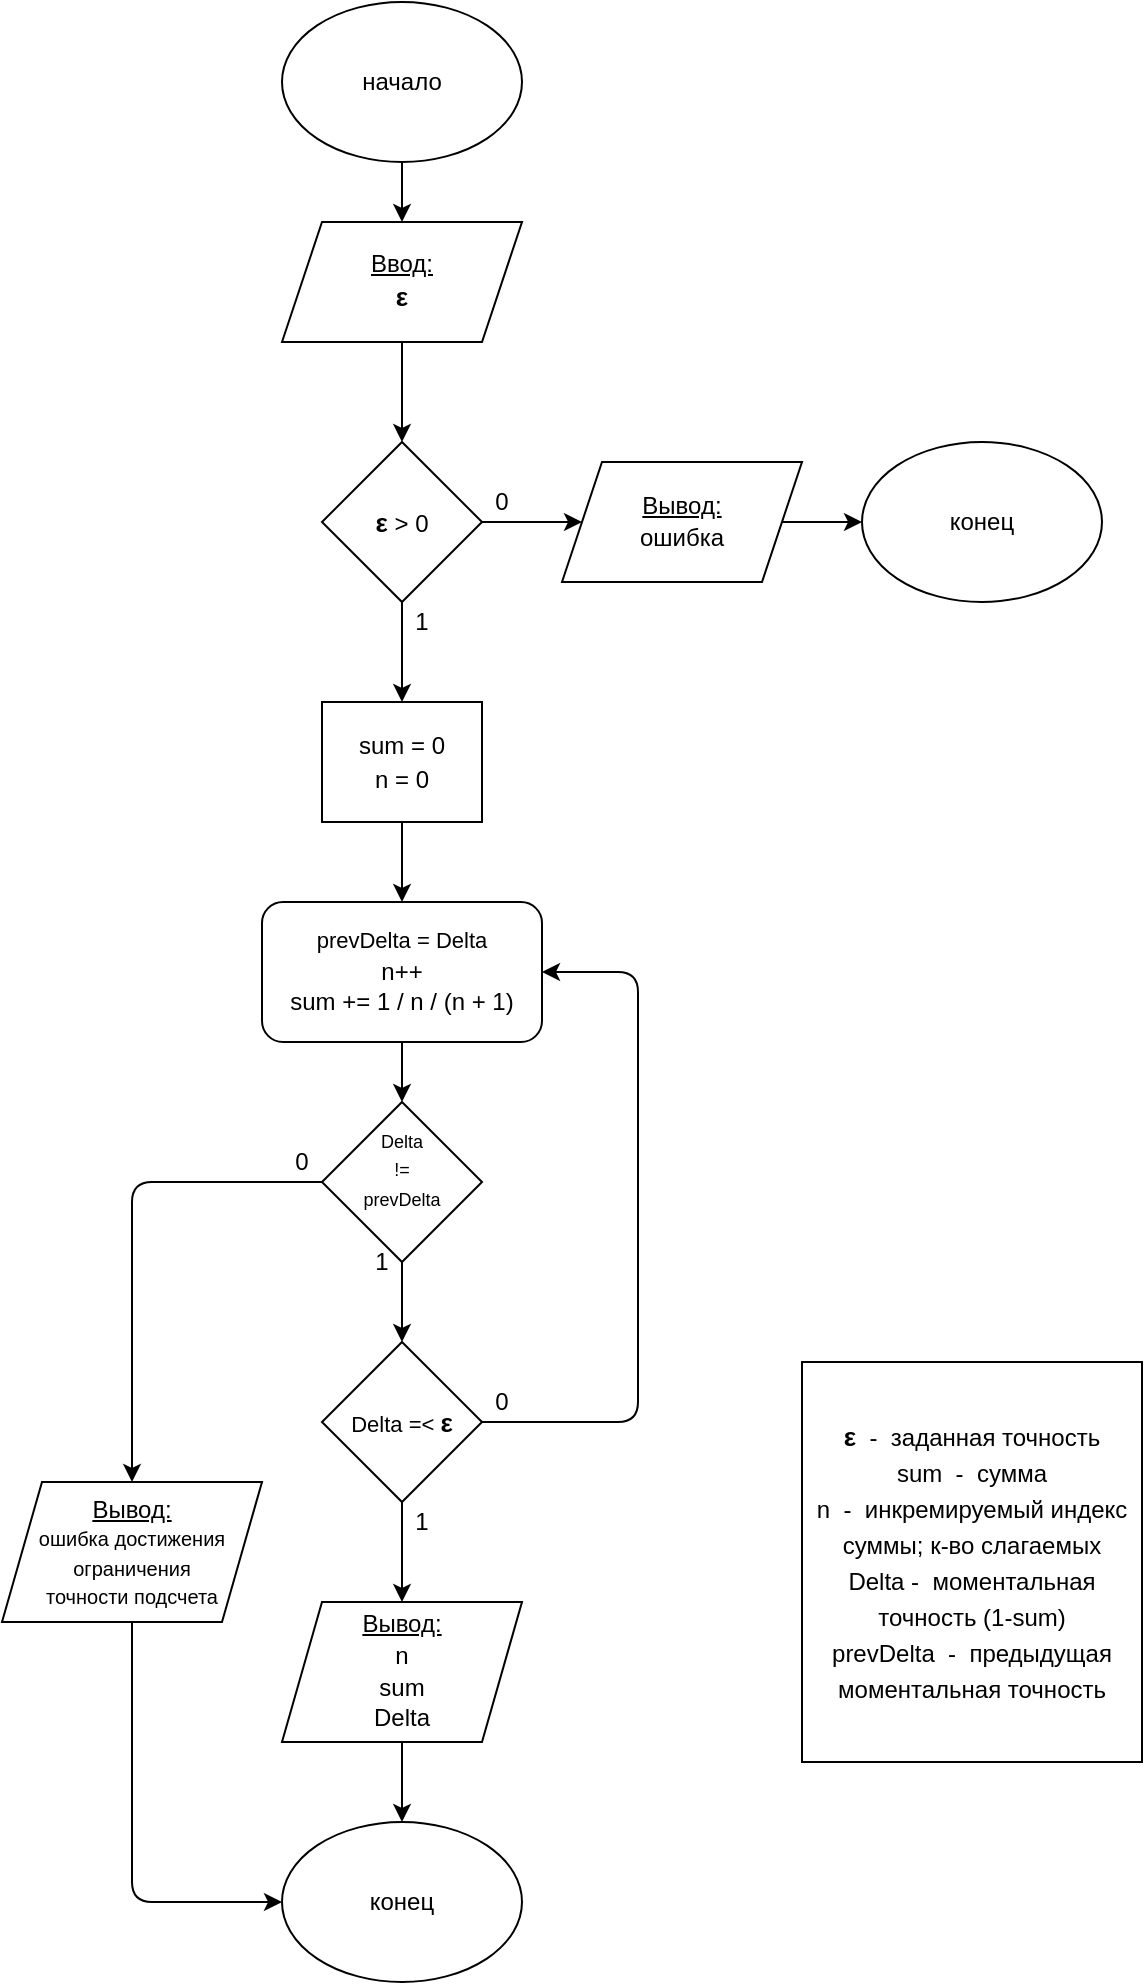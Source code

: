 <mxfile version="15.5.9" type="device"><diagram id="xZQ_3ogwqDAX9N16kd2E" name="Page-1"><mxGraphModel dx="1185" dy="585" grid="1" gridSize="10" guides="1" tooltips="1" connect="1" arrows="1" fold="1" page="1" pageScale="1" pageWidth="827" pageHeight="1169" math="0" shadow="0"><root><mxCell id="0"/><mxCell id="1" parent="0"/><mxCell id="vVGXOQpLJ2wrV-Gm3A2u-5" value="" style="edgeStyle=orthogonalEdgeStyle;rounded=0;orthogonalLoop=1;jettySize=auto;html=1;" parent="1" source="vVGXOQpLJ2wrV-Gm3A2u-1" target="vVGXOQpLJ2wrV-Gm3A2u-3" edge="1"><mxGeometry relative="1" as="geometry"/></mxCell><mxCell id="vVGXOQpLJ2wrV-Gm3A2u-1" value="начало" style="ellipse;whiteSpace=wrap;html=1;" parent="1" vertex="1"><mxGeometry x="290" y="110" width="120" height="80" as="geometry"/></mxCell><mxCell id="vVGXOQpLJ2wrV-Gm3A2u-20" value="" style="edgeStyle=orthogonalEdgeStyle;rounded=0;orthogonalLoop=1;jettySize=auto;html=1;" parent="1" source="vVGXOQpLJ2wrV-Gm3A2u-3" target="vVGXOQpLJ2wrV-Gm3A2u-19" edge="1"><mxGeometry relative="1" as="geometry"/></mxCell><mxCell id="vVGXOQpLJ2wrV-Gm3A2u-3" value="&lt;p style=&quot;line-height: 1.3&quot;&gt;&lt;u&gt;Ввод:&lt;/u&gt;&lt;br&gt;&lt;b style=&quot;font-size: 13px&quot;&gt;ε&lt;/b&gt;&lt;/p&gt;" style="shape=parallelogram;perimeter=parallelogramPerimeter;whiteSpace=wrap;html=1;fixedSize=1;" parent="1" vertex="1"><mxGeometry x="290" y="220" width="120" height="60" as="geometry"/></mxCell><mxCell id="vVGXOQpLJ2wrV-Gm3A2u-9" value="" style="edgeStyle=orthogonalEdgeStyle;rounded=0;orthogonalLoop=1;jettySize=auto;html=1;" parent="1" source="vVGXOQpLJ2wrV-Gm3A2u-6" target="vVGXOQpLJ2wrV-Gm3A2u-8" edge="1"><mxGeometry relative="1" as="geometry"/></mxCell><mxCell id="vVGXOQpLJ2wrV-Gm3A2u-6" value="&lt;p style=&quot;line-height: 1.4&quot;&gt;sum = 0&lt;br&gt;n = 0&lt;/p&gt;" style="rounded=0;whiteSpace=wrap;html=1;" parent="1" vertex="1"><mxGeometry x="310" y="460" width="80" height="60" as="geometry"/></mxCell><mxCell id="uZ6g82LmXLBMsaVVC704-2" value="" style="edgeStyle=orthogonalEdgeStyle;rounded=0;orthogonalLoop=1;jettySize=auto;html=1;" parent="1" source="vVGXOQpLJ2wrV-Gm3A2u-8" target="uZ6g82LmXLBMsaVVC704-1" edge="1"><mxGeometry relative="1" as="geometry"/></mxCell><mxCell id="vVGXOQpLJ2wrV-Gm3A2u-8" value="&lt;p style=&quot;line-height: 1.3&quot;&gt;&lt;span style=&quot;font-size: 11px&quot;&gt;prevDelta = Delta&lt;/span&gt;&lt;br&gt;n++&lt;br&gt;sum += 1 / n / (n + 1)&lt;/p&gt;" style="rounded=1;whiteSpace=wrap;html=1;" parent="1" vertex="1"><mxGeometry x="280" y="560" width="140" height="70" as="geometry"/></mxCell><mxCell id="vVGXOQpLJ2wrV-Gm3A2u-15" value="" style="edgeStyle=orthogonalEdgeStyle;rounded=0;orthogonalLoop=1;jettySize=auto;html=1;" parent="1" source="vVGXOQpLJ2wrV-Gm3A2u-10" target="vVGXOQpLJ2wrV-Gm3A2u-14" edge="1"><mxGeometry relative="1" as="geometry"/></mxCell><mxCell id="vVGXOQpLJ2wrV-Gm3A2u-10" value="&lt;font&gt;&lt;font style=&quot;font-size: 11px&quot;&gt;Delta =&amp;lt;&amp;nbsp;&lt;/font&gt;&lt;font style=&quot;font-size: 13px&quot;&gt;&lt;b&gt;ε&lt;/b&gt;&lt;/font&gt;&lt;br&gt;&lt;/font&gt;" style="rhombus;whiteSpace=wrap;html=1;" parent="1" vertex="1"><mxGeometry x="310" y="780" width="80" height="80" as="geometry"/></mxCell><mxCell id="vVGXOQpLJ2wrV-Gm3A2u-13" value="0" style="text;html=1;strokeColor=none;fillColor=none;align=center;verticalAlign=middle;whiteSpace=wrap;rounded=0;" parent="1" vertex="1"><mxGeometry x="380" y="800" width="40" height="20" as="geometry"/></mxCell><mxCell id="vVGXOQpLJ2wrV-Gm3A2u-18" value="" style="edgeStyle=orthogonalEdgeStyle;rounded=0;orthogonalLoop=1;jettySize=auto;html=1;" parent="1" source="vVGXOQpLJ2wrV-Gm3A2u-14" target="vVGXOQpLJ2wrV-Gm3A2u-17" edge="1"><mxGeometry relative="1" as="geometry"/></mxCell><mxCell id="vVGXOQpLJ2wrV-Gm3A2u-14" value="&lt;p style=&quot;line-height: 1.3&quot;&gt;&lt;u&gt;Вывод:&lt;/u&gt;&lt;br&gt;n&lt;br&gt;sum&lt;br&gt;Delta&lt;/p&gt;" style="shape=parallelogram;perimeter=parallelogramPerimeter;whiteSpace=wrap;html=1;fixedSize=1;" parent="1" vertex="1"><mxGeometry x="290" y="910" width="120" height="70" as="geometry"/></mxCell><mxCell id="vVGXOQpLJ2wrV-Gm3A2u-16" value="1" style="text;html=1;strokeColor=none;fillColor=none;align=center;verticalAlign=middle;whiteSpace=wrap;rounded=0;" parent="1" vertex="1"><mxGeometry x="340" y="860" width="40" height="20" as="geometry"/></mxCell><mxCell id="vVGXOQpLJ2wrV-Gm3A2u-17" value="конец" style="ellipse;whiteSpace=wrap;html=1;" parent="1" vertex="1"><mxGeometry x="290" y="1020" width="120" height="80" as="geometry"/></mxCell><mxCell id="vVGXOQpLJ2wrV-Gm3A2u-22" value="" style="edgeStyle=orthogonalEdgeStyle;rounded=0;orthogonalLoop=1;jettySize=auto;html=1;" parent="1" source="vVGXOQpLJ2wrV-Gm3A2u-19" target="vVGXOQpLJ2wrV-Gm3A2u-21" edge="1"><mxGeometry relative="1" as="geometry"/></mxCell><mxCell id="vVGXOQpLJ2wrV-Gm3A2u-26" value="" style="edgeStyle=orthogonalEdgeStyle;rounded=0;orthogonalLoop=1;jettySize=auto;html=1;" parent="1" source="vVGXOQpLJ2wrV-Gm3A2u-19" target="vVGXOQpLJ2wrV-Gm3A2u-6" edge="1"><mxGeometry relative="1" as="geometry"/></mxCell><mxCell id="vVGXOQpLJ2wrV-Gm3A2u-19" value="&lt;b style=&quot;font-size: 13px&quot;&gt;ε&lt;/b&gt;&amp;nbsp;&amp;gt; 0" style="rhombus;whiteSpace=wrap;html=1;" parent="1" vertex="1"><mxGeometry x="310" y="330" width="80" height="80" as="geometry"/></mxCell><mxCell id="vVGXOQpLJ2wrV-Gm3A2u-24" value="" style="edgeStyle=orthogonalEdgeStyle;rounded=0;orthogonalLoop=1;jettySize=auto;html=1;" parent="1" source="vVGXOQpLJ2wrV-Gm3A2u-21" target="vVGXOQpLJ2wrV-Gm3A2u-23" edge="1"><mxGeometry relative="1" as="geometry"/></mxCell><mxCell id="vVGXOQpLJ2wrV-Gm3A2u-21" value="&lt;p style=&quot;line-height: 1.3&quot;&gt;&lt;u&gt;Вывод:&lt;/u&gt;&lt;br&gt;ошибка&lt;/p&gt;" style="shape=parallelogram;perimeter=parallelogramPerimeter;whiteSpace=wrap;html=1;fixedSize=1;" parent="1" vertex="1"><mxGeometry x="430" y="340" width="120" height="60" as="geometry"/></mxCell><mxCell id="vVGXOQpLJ2wrV-Gm3A2u-23" value="конец" style="ellipse;whiteSpace=wrap;html=1;" parent="1" vertex="1"><mxGeometry x="580" y="330" width="120" height="80" as="geometry"/></mxCell><mxCell id="vVGXOQpLJ2wrV-Gm3A2u-25" value="0" style="text;html=1;strokeColor=none;fillColor=none;align=center;verticalAlign=middle;whiteSpace=wrap;rounded=0;" parent="1" vertex="1"><mxGeometry x="380" y="350" width="40" height="20" as="geometry"/></mxCell><mxCell id="vVGXOQpLJ2wrV-Gm3A2u-27" value="1" style="text;html=1;strokeColor=none;fillColor=none;align=center;verticalAlign=middle;whiteSpace=wrap;rounded=0;" parent="1" vertex="1"><mxGeometry x="340" y="410" width="40" height="20" as="geometry"/></mxCell><mxCell id="uZ6g82LmXLBMsaVVC704-3" value="" style="edgeStyle=orthogonalEdgeStyle;rounded=0;orthogonalLoop=1;jettySize=auto;html=1;fontSize=9;entryX=0.5;entryY=0;entryDx=0;entryDy=0;" parent="1" source="uZ6g82LmXLBMsaVVC704-1" target="vVGXOQpLJ2wrV-Gm3A2u-10" edge="1"><mxGeometry relative="1" as="geometry"/></mxCell><mxCell id="uZ6g82LmXLBMsaVVC704-1" value="&lt;font style=&quot;font-size: 9px ; line-height: 0.7&quot;&gt;Delta&lt;br&gt;!=&lt;br&gt;prevDelta&lt;br&gt;&lt;br&gt;&lt;/font&gt;" style="rhombus;whiteSpace=wrap;html=1;" parent="1" vertex="1"><mxGeometry x="310" y="660" width="80" height="80" as="geometry"/></mxCell><mxCell id="uZ6g82LmXLBMsaVVC704-6" value="0" style="text;html=1;strokeColor=none;fillColor=none;align=center;verticalAlign=middle;whiteSpace=wrap;rounded=0;" parent="1" vertex="1"><mxGeometry x="280" y="680" width="40" height="20" as="geometry"/></mxCell><mxCell id="uZ6g82LmXLBMsaVVC704-7" value="1" style="text;html=1;strokeColor=none;fillColor=none;align=center;verticalAlign=middle;whiteSpace=wrap;rounded=0;" parent="1" vertex="1"><mxGeometry x="320" y="730" width="40" height="20" as="geometry"/></mxCell><mxCell id="uZ6g82LmXLBMsaVVC704-9" value="" style="endArrow=classic;html=1;exitX=0.75;exitY=1;exitDx=0;exitDy=0;entryX=0.5;entryY=0;entryDx=0;entryDy=0;" parent="1" source="uZ6g82LmXLBMsaVVC704-6" target="P6XDji0_JZA_OAJZgpTR-1" edge="1"><mxGeometry width="50" height="50" relative="1" as="geometry"><mxPoint x="410" y="830" as="sourcePoint"/><mxPoint x="230" y="900" as="targetPoint"/><Array as="points"><mxPoint x="215" y="700"/></Array></mxGeometry></mxCell><mxCell id="FbnU47vuZb6qZMQzfcDK-1" value="&lt;span style=&quot;line-height: 1.5&quot;&gt;&lt;b style=&quot;font-size: 13px&quot;&gt;ε&lt;/b&gt;&amp;nbsp; -&amp;nbsp; заданная точность&lt;br&gt;sum&amp;nbsp; -&amp;nbsp; сумма&lt;br&gt;n&amp;nbsp; -&amp;nbsp; инкремируемый индекс суммы; к-во слагаемых&lt;br&gt;Delta -&amp;nbsp; моментальная точность (1-sum)&lt;br&gt;prevDelta&amp;nbsp; -&amp;nbsp; предыдущая моментальная точность&lt;br&gt;&lt;/span&gt;" style="rounded=0;whiteSpace=wrap;html=1;" parent="1" vertex="1"><mxGeometry x="550" y="790" width="170" height="200" as="geometry"/></mxCell><mxCell id="FbnU47vuZb6qZMQzfcDK-6" value="" style="endArrow=classic;html=1;exitX=1;exitY=0.5;exitDx=0;exitDy=0;entryX=1;entryY=0.5;entryDx=0;entryDy=0;" parent="1" source="vVGXOQpLJ2wrV-Gm3A2u-10" target="vVGXOQpLJ2wrV-Gm3A2u-8" edge="1"><mxGeometry width="50" height="50" relative="1" as="geometry"><mxPoint x="320" y="700" as="sourcePoint"/><mxPoint x="468" y="710" as="targetPoint"/><Array as="points"><mxPoint x="468" y="820"/><mxPoint x="468" y="595"/></Array></mxGeometry></mxCell><mxCell id="P6XDji0_JZA_OAJZgpTR-1" value="&lt;font&gt;&lt;u&gt;&lt;font style=&quot;font-size: 12px&quot;&gt;Вывод:&lt;/font&gt;&lt;/u&gt;&lt;br&gt;&lt;span style=&quot;font-size: 10px&quot;&gt;ошибка&lt;/span&gt;&lt;span style=&quot;font-size: 10px&quot;&gt;&amp;nbsp;достижения&lt;/span&gt;&lt;br&gt;&lt;span style=&quot;font-size: 10px&quot;&gt;ограничения&lt;/span&gt;&lt;br&gt;&lt;span style=&quot;font-size: 10px&quot;&gt;точности подсчета&lt;/span&gt;&lt;/font&gt;" style="shape=parallelogram;perimeter=parallelogramPerimeter;whiteSpace=wrap;html=1;fixedSize=1;align=center;" parent="1" vertex="1"><mxGeometry x="150" y="850" width="130" height="70" as="geometry"/></mxCell><mxCell id="P6XDji0_JZA_OAJZgpTR-2" value="" style="endArrow=classic;html=1;exitX=0.5;exitY=1;exitDx=0;exitDy=0;entryX=0;entryY=0.5;entryDx=0;entryDy=0;" parent="1" source="P6XDji0_JZA_OAJZgpTR-1" target="vVGXOQpLJ2wrV-Gm3A2u-17" edge="1"><mxGeometry width="50" height="50" relative="1" as="geometry"><mxPoint x="320.0" y="710" as="sourcePoint"/><mxPoint x="280" y="945" as="targetPoint"/><Array as="points"><mxPoint x="215" y="1060"/></Array></mxGeometry></mxCell></root></mxGraphModel></diagram></mxfile>